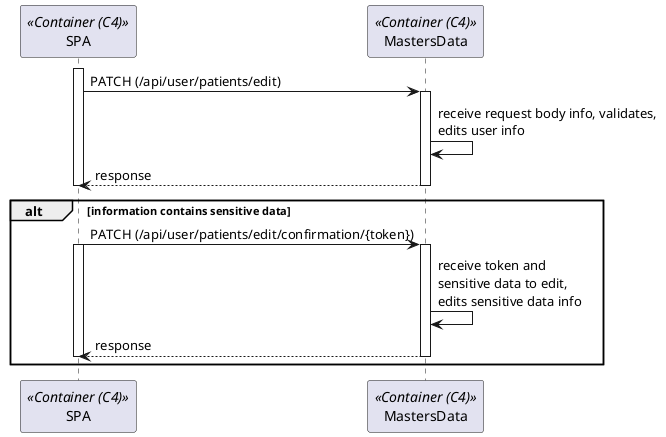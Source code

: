 ```plantuml
@startuml Process_View
participant "SPA" as FE <<Container (C4)>>
participant "MastersData" as BE <<Container (C4)>>

activate FE
FE -> BE: PATCH (/api/user/patients/edit)
activate BE
BE -> BE: receive request body info, validates, \nedits user info
return response
deactivate FE
alt information contains sensitive data
FE -> BE: PATCH (/api/user/patients/edit/confirmation/{token})
activate FE
activate BE
BE -> BE : receive token and \nsensitive data to edit, \nedits sensitive data info
return response
deactivate FE
end
@enduml
```